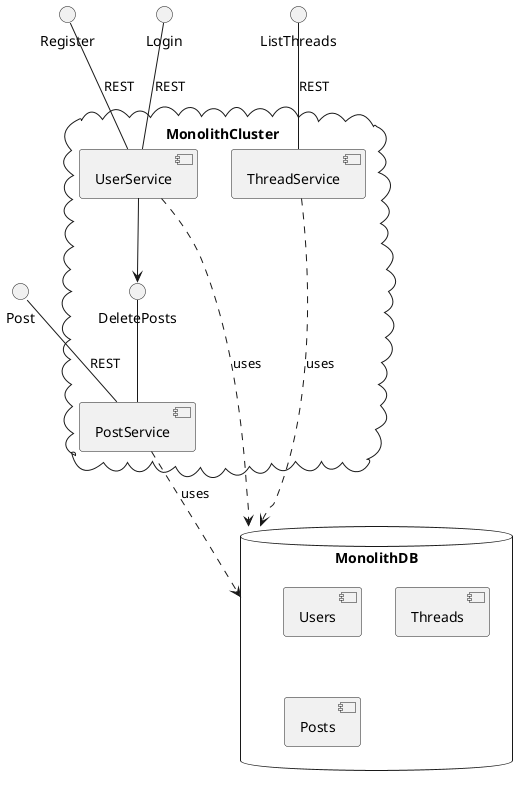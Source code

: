 @startuml


cloud MonolithCluster {
    [UserService]
    [ThreadService]
    [PostService]
    [UserService] -down-> DeletePosts
    DeletePosts -down- [PostService]
}


Register -down- [UserService]: REST
Login -down- [UserService]: REST
Post -down- [PostService]: REST
ListThreads -down- [ThreadService]: REST

database MonolithDB {
    [Users]
    [Threads]
    [Posts]
}

[UserService] .down.> MonolithDB: uses
[ThreadService] .down.> MonolithDB: uses
[PostService] .down.> MonolithDB: uses


@enduml